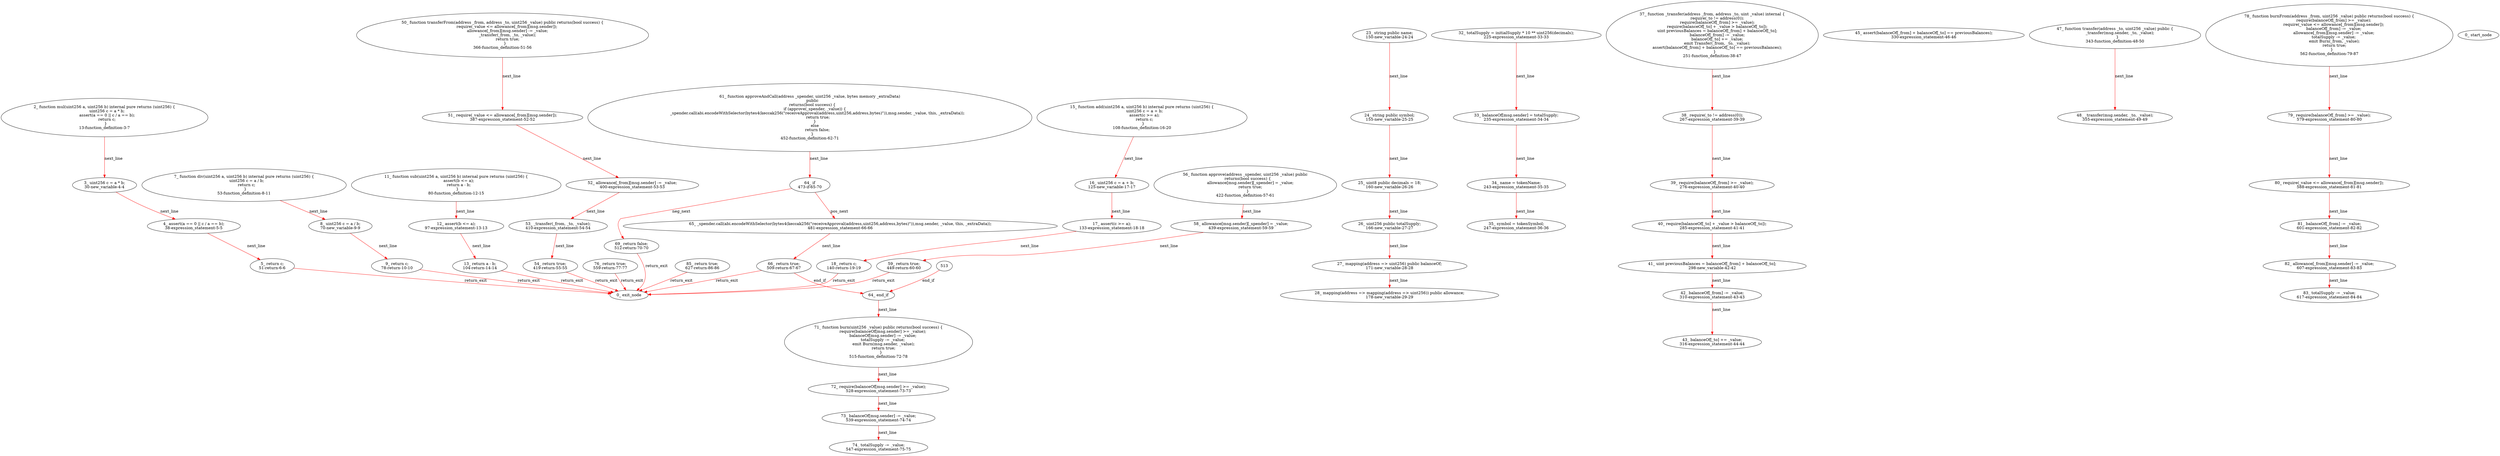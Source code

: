 digraph  {
13 [label="2_ function mul(uint256 a, uint256 b) internal pure returns (uint256) {\n    uint256 c = a * b;\n    assert(a == 0 || c / a == b);\n    return c;\n  }\n13-function_definition-3-7", method="mul(uint256 a,uint256 b)", type_label=function_definition];
30 [label="3_ uint256 c = a * b;\n30-new_variable-4-4", method="mul(uint256 a,uint256 b)", type_label=new_variable];
38 [label="4_ assert(a == 0 || c / a == b);\n38-expression_statement-5-5", method="mul(uint256 a,uint256 b)", type_label=expression_statement];
51 [label="5_ return c;\n51-return-6-6", method="mul(uint256 a,uint256 b)", type_label=return];
53 [label="7_ function div(uint256 a, uint256 b) internal pure returns (uint256) {\n    uint256 c = a / b;\n    return c;\n  }\n53-function_definition-8-11", method="div(uint256 a,uint256 b)", type_label=function_definition];
70 [label="8_ uint256 c = a / b;\n70-new_variable-9-9", method="div(uint256 a,uint256 b)", type_label=new_variable];
78 [label="9_ return c;\n78-return-10-10", method="div(uint256 a,uint256 b)", type_label=return];
80 [label="11_ function sub(uint256 a, uint256 b) internal pure returns (uint256) {\n    assert(b <= a);\n    return a - b;\n  }\n80-function_definition-12-15", method="sub(uint256 a,uint256 b)", type_label=function_definition];
97 [label="12_ assert(b <= a);\n97-expression_statement-13-13", method="sub(uint256 a,uint256 b)", type_label=expression_statement];
104 [label="13_ return a - b;\n104-return-14-14", method="sub(uint256 a,uint256 b)", type_label=return];
108 [label="15_ function add(uint256 a, uint256 b) internal pure returns (uint256) {\n    uint256 c = a + b;\n    assert(c >= a);\n    return c;\n  }\n108-function_definition-16-20", method="add(uint256 a,uint256 b)", type_label=function_definition];
125 [label="16_ uint256 c = a + b;\n125-new_variable-17-17", method="add(uint256 a,uint256 b)", type_label=new_variable];
133 [label="17_ assert(c >= a);\n133-expression_statement-18-18", method="add(uint256 a,uint256 b)", type_label=expression_statement];
140 [label="18_ return c;\n140-return-19-19", method="add(uint256 a,uint256 b)", type_label=return];
150 [label="23_ string public name;\n150-new_variable-24-24", method="", type_label=new_variable];
155 [label="24_ string public symbol;\n155-new_variable-25-25", method="", type_label=new_variable];
160 [label="25_ uint8 public decimals = 18;\n160-new_variable-26-26", method="", type_label=new_variable];
166 [label="26_ uint256 public totalSupply;\n166-new_variable-27-27", method="", type_label=new_variable];
171 [label="27_ mapping(address => uint256) public balanceOf;\n171-new_variable-28-28", method="", type_label=new_variable];
178 [label="28_ mapping(address => mapping(address => uint256)) public allowance;\n178-new_variable-29-29", method="", type_label=new_variable];
225 [label="32_ totalSupply = initialSupply * 10 ** uint256(decimals);\n225-expression_statement-33-33", method="", type_label=expression_statement];
235 [label="33_ balanceOf[msg.sender] = totalSupply;\n235-expression_statement-34-34", method="", type_label=expression_statement];
243 [label="34_ name = tokenName;\n243-expression_statement-35-35", method="", type_label=expression_statement];
247 [label="35_ symbol = tokenSymbol;\n247-expression_statement-36-36", method="", type_label=expression_statement];
251 [label="37_ function _transfer(address _from, address _to, uint _value) internal {\n        require(_to != address(0));\n        require(balanceOf[_from] >= _value);\n        require(balanceOf[_to] + _value > balanceOf[_to]);\n        uint previousBalances = balanceOf[_from] + balanceOf[_to];\n        balanceOf[_from] -= _value;\n        balanceOf[_to] += _value;\n        emit Transfer(_from, _to, _value);\n        assert(balanceOf[_from] + balanceOf[_to] == previousBalances);\n    }\n251-function_definition-38-47", method="_transfer(address _from,address _to,uint _value)", type_label=function_definition];
267 [label="38_ require(_to != address(0));\n267-expression_statement-39-39", method="_transfer(address _from,address _to,uint _value)", type_label=expression_statement];
276 [label="39_ require(balanceOf[_from] >= _value);\n276-expression_statement-40-40", method="_transfer(address _from,address _to,uint _value)", type_label=expression_statement];
285 [label="40_ require(balanceOf[_to] + _value > balanceOf[_to]);\n285-expression_statement-41-41", method="_transfer(address _from,address _to,uint _value)", type_label=expression_statement];
298 [label="41_ uint previousBalances = balanceOf[_from] + balanceOf[_to];\n298-new_variable-42-42", method="_transfer(address _from,address _to,uint _value)", type_label=new_variable];
310 [label="42_ balanceOf[_from] -= _value;\n310-expression_statement-43-43", method="_transfer(address _from,address _to,uint _value)", type_label=expression_statement];
316 [label="43_ balanceOf[_to] += _value;\n316-expression_statement-44-44", method="_transfer(address _from,address _to,uint _value)", type_label=expression_statement];
330 [label="45_ assert(balanceOf[_from] + balanceOf[_to] == previousBalances);\n330-expression_statement-46-46", method="_transfer(address _from,address _to,uint _value)", type_label=expression_statement];
343 [label="47_ function transfer(address _to, uint256 _value) public {\n        _transfer(msg.sender, _to, _value);\n    }\n343-function_definition-48-50", method="transfer(address _to,uint256 _value)", type_label=function_definition];
355 [label="48_ _transfer(msg.sender, _to, _value);\n355-expression_statement-49-49", method="transfer(address _to,uint256 _value)", type_label=expression_statement];
366 [label="50_ function transferFrom(address _from, address _to, uint256 _value) public returns(bool success) {\n        require(_value <= allowance[_from][msg.sender]); \n        allowance[_from][msg.sender] -= _value;\n        _transfer(_from, _to, _value);\n        return true;\n    }\n366-function_definition-51-56", method="transferFrom(address _from,address _to,uint256 _value)", type_label=function_definition];
387 [label="51_ require(_value <= allowance[_from][msg.sender]);\n387-expression_statement-52-52", method="transferFrom(address _from,address _to,uint256 _value)", type_label=expression_statement];
400 [label="52_ allowance[_from][msg.sender] -= _value;\n400-expression_statement-53-53", method="transferFrom(address _from,address _to,uint256 _value)", type_label=expression_statement];
410 [label="53_ _transfer(_from, _to, _value);\n410-expression_statement-54-54", method="transferFrom(address _from,address _to,uint256 _value)", type_label=expression_statement];
419 [label="54_ return true;\n419-return-55-55", method="transferFrom(address _from,address _to,uint256 _value)", type_label=return];
422 [label="56_ function approve(address _spender, uint256 _value) public\n    returns(bool success) {\n        allowance[msg.sender][_spender] = _value;\n        return true;\n    }\n422-function_definition-57-61", method="approve(address _spender,uint256 _value)", type_label=function_definition];
439 [label="58_ allowance[msg.sender][_spender] = _value;\n439-expression_statement-59-59", method="approve(address _spender,uint256 _value)", type_label=expression_statement];
449 [label="59_ return true;\n449-return-60-60", method="approve(address _spender,uint256 _value)", type_label=return];
452 [label="61_ function approveAndCall(address _spender, uint256 _value, bytes memory _extraData)\n    public\n    returns(bool success) {\n        if (approve(_spender, _value)) {\n            _spender.call(abi.encodeWithSelector(bytes4(keccak256(\"receiveApproval(address,uint256,address,bytes)\")),msg.sender, _value, this, _extraData));\n             return true;\n        }\n        else\n            return false;\n    }\n452-function_definition-62-71", method="approveAndCall(address _spender,uint256 _value,bytes memory _extraData)", type_label=function_definition];
473 [label="64_ if\n473-if-65-70", method="approveAndCall(address _spender,uint256 _value,bytes memory _extraData)", type_label=if];
1098 [label="64_ end_if", method="approveAndCall(address _spender,uint256 _value,bytes memory _extraData)", type_label=end_if];
481 [label="65_ _spender.call(abi.encodeWithSelector(bytes4(keccak256(\"receiveApproval(address,uint256,address,bytes)\")),msg.sender, _value, this, _extraData));\n481-expression_statement-66-66", method="approveAndCall(address _spender,uint256 _value,bytes memory _extraData)", type_label=expression_statement];
509 [label="66_ return true;\n509-return-67-67", method="approveAndCall(address _spender,uint256 _value,bytes memory _extraData)", type_label=return];
512 [label="69_ return false;\n512-return-70-70", method="approveAndCall(address _spender,uint256 _value,bytes memory _extraData)", type_label=return];
515 [label="71_ function burn(uint256 _value) public returns(bool success) {\n        require(balanceOf[msg.sender] >= _value); \n        balanceOf[msg.sender] -= _value; \n        totalSupply -= _value; \n        emit Burn(msg.sender, _value);\n        return true;\n    }\n515-function_definition-72-78", method="burn(uint256 _value)", type_label=function_definition];
528 [label="72_ require(balanceOf[msg.sender] >= _value);\n528-expression_statement-73-73", method="burn(uint256 _value)", type_label=expression_statement];
539 [label="73_ balanceOf[msg.sender] -= _value;\n539-expression_statement-74-74", method="burn(uint256 _value)", type_label=expression_statement];
547 [label="74_ totalSupply -= _value;\n547-expression_statement-75-75", method="burn(uint256 _value)", type_label=expression_statement];
559 [label="76_ return true;\n559-return-77-77", method="burn(uint256 _value)", type_label=return];
562 [label="78_ function burnFrom(address _from, uint256 _value) public returns(bool success) {\n        require(balanceOf[_from] >= _value); \n        require(_value <= allowance[_from][msg.sender]); \n        balanceOf[_from] -= _value; \n        allowance[_from][msg.sender] -= _value; \n        totalSupply -= _value; \n        emit Burn(_from, _value);\n        return true;\n    }\n562-function_definition-79-87", method="burnFrom(address _from,uint256 _value)", type_label=function_definition];
579 [label="79_ require(balanceOf[_from] >= _value);\n579-expression_statement-80-80", method="burnFrom(address _from,uint256 _value)", type_label=expression_statement];
588 [label="80_ require(_value <= allowance[_from][msg.sender]);\n588-expression_statement-81-81", method="burnFrom(address _from,uint256 _value)", type_label=expression_statement];
601 [label="81_ balanceOf[_from] -= _value;\n601-expression_statement-82-82", method="burnFrom(address _from,uint256 _value)", type_label=expression_statement];
607 [label="82_ allowance[_from][msg.sender] -= _value;\n607-expression_statement-83-83", method="burnFrom(address _from,uint256 _value)", type_label=expression_statement];
617 [label="83_ totalSupply -= _value;\n617-expression_statement-84-84", method="burnFrom(address _from,uint256 _value)", type_label=expression_statement];
627 [label="85_ return true;\n627-return-86-86", method="burnFrom(address _from,uint256 _value)", type_label=return];
1 [label="0_ start_node", method="", type_label=start];
2 [label="0_ exit_node", method="", type_label=exit];
513;
13 -> 30  [color=red, controlflow_type=next_line, edge_type=CFG_edge, key=0, label=next_line];
30 -> 38  [color=red, controlflow_type=next_line, edge_type=CFG_edge, key=0, label=next_line];
38 -> 51  [color=red, controlflow_type=next_line, edge_type=CFG_edge, key=0, label=next_line];
51 -> 2  [color=red, controlflow_type=return_exit, edge_type=CFG_edge, key=0, label=return_exit];
53 -> 70  [color=red, controlflow_type=next_line, edge_type=CFG_edge, key=0, label=next_line];
70 -> 78  [color=red, controlflow_type=next_line, edge_type=CFG_edge, key=0, label=next_line];
78 -> 2  [color=red, controlflow_type=return_exit, edge_type=CFG_edge, key=0, label=return_exit];
80 -> 97  [color=red, controlflow_type=next_line, edge_type=CFG_edge, key=0, label=next_line];
97 -> 104  [color=red, controlflow_type=next_line, edge_type=CFG_edge, key=0, label=next_line];
104 -> 2  [color=red, controlflow_type=return_exit, edge_type=CFG_edge, key=0, label=return_exit];
108 -> 125  [color=red, controlflow_type=next_line, edge_type=CFG_edge, key=0, label=next_line];
125 -> 133  [color=red, controlflow_type=next_line, edge_type=CFG_edge, key=0, label=next_line];
133 -> 140  [color=red, controlflow_type=next_line, edge_type=CFG_edge, key=0, label=next_line];
140 -> 2  [color=red, controlflow_type=return_exit, edge_type=CFG_edge, key=0, label=return_exit];
150 -> 155  [color=red, controlflow_type=next_line, edge_type=CFG_edge, key=0, label=next_line];
155 -> 160  [color=red, controlflow_type=next_line, edge_type=CFG_edge, key=0, label=next_line];
160 -> 166  [color=red, controlflow_type=next_line, edge_type=CFG_edge, key=0, label=next_line];
166 -> 171  [color=red, controlflow_type=next_line, edge_type=CFG_edge, key=0, label=next_line];
171 -> 178  [color=red, controlflow_type=next_line, edge_type=CFG_edge, key=0, label=next_line];
225 -> 235  [color=red, controlflow_type=next_line, edge_type=CFG_edge, key=0, label=next_line];
235 -> 243  [color=red, controlflow_type=next_line, edge_type=CFG_edge, key=0, label=next_line];
243 -> 247  [color=red, controlflow_type=next_line, edge_type=CFG_edge, key=0, label=next_line];
251 -> 267  [color=red, controlflow_type=next_line, edge_type=CFG_edge, key=0, label=next_line];
267 -> 276  [color=red, controlflow_type=next_line, edge_type=CFG_edge, key=0, label=next_line];
276 -> 285  [color=red, controlflow_type=next_line, edge_type=CFG_edge, key=0, label=next_line];
285 -> 298  [color=red, controlflow_type=next_line, edge_type=CFG_edge, key=0, label=next_line];
298 -> 310  [color=red, controlflow_type=next_line, edge_type=CFG_edge, key=0, label=next_line];
310 -> 316  [color=red, controlflow_type=next_line, edge_type=CFG_edge, key=0, label=next_line];
343 -> 355  [color=red, controlflow_type=next_line, edge_type=CFG_edge, key=0, label=next_line];
366 -> 387  [color=red, controlflow_type=next_line, edge_type=CFG_edge, key=0, label=next_line];
387 -> 400  [color=red, controlflow_type=next_line, edge_type=CFG_edge, key=0, label=next_line];
400 -> 410  [color=red, controlflow_type=next_line, edge_type=CFG_edge, key=0, label=next_line];
410 -> 419  [color=red, controlflow_type=next_line, edge_type=CFG_edge, key=0, label=next_line];
419 -> 2  [color=red, controlflow_type=return_exit, edge_type=CFG_edge, key=0, label=return_exit];
422 -> 439  [color=red, controlflow_type=next_line, edge_type=CFG_edge, key=0, label=next_line];
439 -> 449  [color=red, controlflow_type=next_line, edge_type=CFG_edge, key=0, label=next_line];
449 -> 2  [color=red, controlflow_type=return_exit, edge_type=CFG_edge, key=0, label=return_exit];
452 -> 473  [color=red, controlflow_type=next_line, edge_type=CFG_edge, key=0, label=next_line];
473 -> 481  [color=red, controlflow_type=pos_next, edge_type=CFG_edge, key=0, label=pos_next];
473 -> 512  [color=red, controlflow_type=neg_next, edge_type=CFG_edge, key=0, label=neg_next];
1098 -> 515  [color=red, controlflow_type=next_line, edge_type=CFG_edge, key=0, label=next_line];
481 -> 509  [color=red, controlflow_type=next_line, edge_type=CFG_edge, key=0, label=next_line];
509 -> 1098  [color=red, controlflow_type=end_if, edge_type=CFG_edge, key=0, label=end_if];
509 -> 2  [color=red, controlflow_type=return_exit, edge_type=CFG_edge, key=0, label=return_exit];
512 -> 2  [color=red, controlflow_type=return_exit, edge_type=CFG_edge, key=0, label=return_exit];
515 -> 528  [color=red, controlflow_type=next_line, edge_type=CFG_edge, key=0, label=next_line];
528 -> 539  [color=red, controlflow_type=next_line, edge_type=CFG_edge, key=0, label=next_line];
539 -> 547  [color=red, controlflow_type=next_line, edge_type=CFG_edge, key=0, label=next_line];
559 -> 2  [color=red, controlflow_type=return_exit, edge_type=CFG_edge, key=0, label=return_exit];
562 -> 579  [color=red, controlflow_type=next_line, edge_type=CFG_edge, key=0, label=next_line];
579 -> 588  [color=red, controlflow_type=next_line, edge_type=CFG_edge, key=0, label=next_line];
588 -> 601  [color=red, controlflow_type=next_line, edge_type=CFG_edge, key=0, label=next_line];
601 -> 607  [color=red, controlflow_type=next_line, edge_type=CFG_edge, key=0, label=next_line];
607 -> 617  [color=red, controlflow_type=next_line, edge_type=CFG_edge, key=0, label=next_line];
627 -> 2  [color=red, controlflow_type=return_exit, edge_type=CFG_edge, key=0, label=return_exit];
513 -> 1098  [color=red, controlflow_type=end_if, edge_type=CFG_edge, key=0, label=end_if];
}
